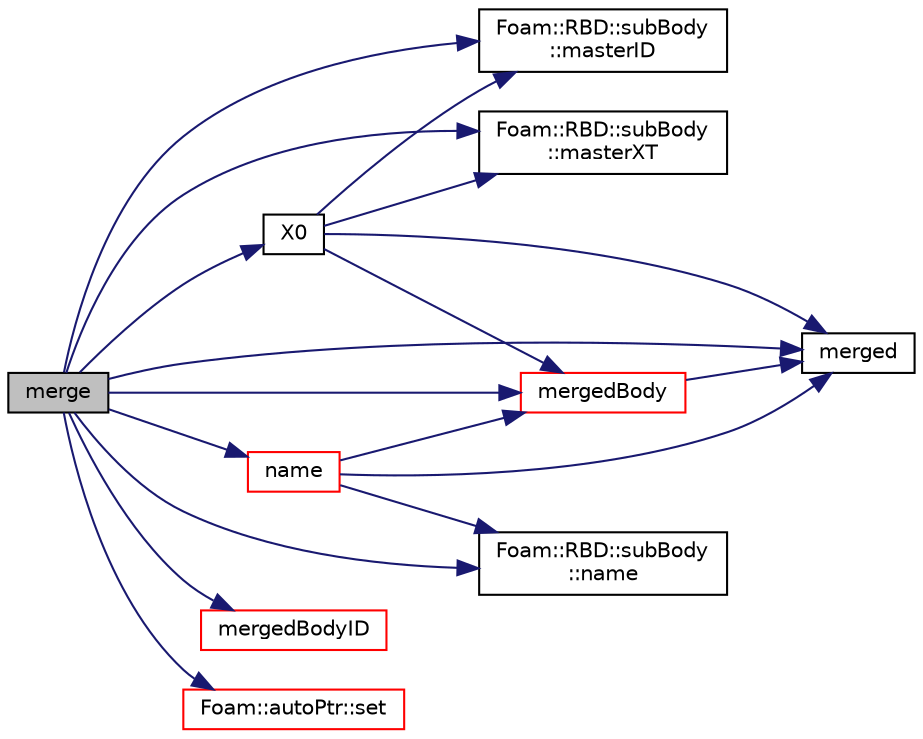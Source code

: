 digraph "merge"
{
  bgcolor="transparent";
  edge [fontname="Helvetica",fontsize="10",labelfontname="Helvetica",labelfontsize="10"];
  node [fontname="Helvetica",fontsize="10",shape=record];
  rankdir="LR";
  Node1 [label="merge",height=0.2,width=0.4,color="black", fillcolor="grey75", style="filled", fontcolor="black"];
  Node1 -> Node2 [color="midnightblue",fontsize="10",style="solid",fontname="Helvetica"];
  Node2 [label="Foam::RBD::subBody\l::masterID",height=0.2,width=0.4,color="black",URL="$a02547.html#a635b69ffe12394c5a0f28ec758131c17",tooltip="Return the master body Id. "];
  Node1 -> Node3 [color="midnightblue",fontsize="10",style="solid",fontname="Helvetica"];
  Node3 [label="Foam::RBD::subBody\l::masterXT",height=0.2,width=0.4,color="black",URL="$a02547.html#a5eb94e3447b1449e24d7b90533639af0",tooltip="Return the transform with respect to the master body. "];
  Node1 -> Node4 [color="midnightblue",fontsize="10",style="solid",fontname="Helvetica"];
  Node4 [label="merged",height=0.2,width=0.4,color="black",URL="$a02267.html#aa5adc6831315d2d2b00c51d82c2b4b08",tooltip="Return true if the body with given ID has been merged with a parent. "];
  Node1 -> Node5 [color="midnightblue",fontsize="10",style="solid",fontname="Helvetica"];
  Node5 [label="mergedBody",height=0.2,width=0.4,color="red",URL="$a02267.html#ad3dbfd273d5f3d32e3a29895a4f1eff6",tooltip="Return the merged body for the given body ID. "];
  Node5 -> Node4 [color="midnightblue",fontsize="10",style="solid",fontname="Helvetica"];
  Node1 -> Node6 [color="midnightblue",fontsize="10",style="solid",fontname="Helvetica"];
  Node6 [label="mergedBodyID",height=0.2,width=0.4,color="red",URL="$a02267.html#afafe8b6f52a2a35bf652c695beaf164d",tooltip="Return the merged body ID for the given merged body index. "];
  Node1 -> Node7 [color="midnightblue",fontsize="10",style="solid",fontname="Helvetica"];
  Node7 [label="Foam::RBD::subBody\l::name",height=0.2,width=0.4,color="black",URL="$a02547.html#a6d60057c26042eaf7fa1b3b6fb07b582",tooltip="Return the body name. "];
  Node1 -> Node8 [color="midnightblue",fontsize="10",style="solid",fontname="Helvetica"];
  Node8 [label="name",height=0.2,width=0.4,color="red",URL="$a02267.html#a6eb5a89a22f78316b5bd25e2006c009e",tooltip="Return the name of body with the given ID. "];
  Node8 -> Node4 [color="midnightblue",fontsize="10",style="solid",fontname="Helvetica"];
  Node8 -> Node5 [color="midnightblue",fontsize="10",style="solid",fontname="Helvetica"];
  Node8 -> Node7 [color="midnightblue",fontsize="10",style="solid",fontname="Helvetica"];
  Node1 -> Node9 [color="midnightblue",fontsize="10",style="solid",fontname="Helvetica"];
  Node9 [label="Foam::autoPtr::set",height=0.2,width=0.4,color="red",URL="$a00084.html#ad85a031a448a1ed08529fcc000e870c2",tooltip="Set pointer to that given. "];
  Node1 -> Node10 [color="midnightblue",fontsize="10",style="solid",fontname="Helvetica"];
  Node10 [label="X0",height=0.2,width=0.4,color="black",URL="$a02267.html#a85f5c11c3801ec564f72be709ac38fdc",tooltip="Return the current transform to the global frame for the given body. "];
  Node10 -> Node4 [color="midnightblue",fontsize="10",style="solid",fontname="Helvetica"];
  Node10 -> Node5 [color="midnightblue",fontsize="10",style="solid",fontname="Helvetica"];
  Node10 -> Node3 [color="midnightblue",fontsize="10",style="solid",fontname="Helvetica"];
  Node10 -> Node2 [color="midnightblue",fontsize="10",style="solid",fontname="Helvetica"];
}
